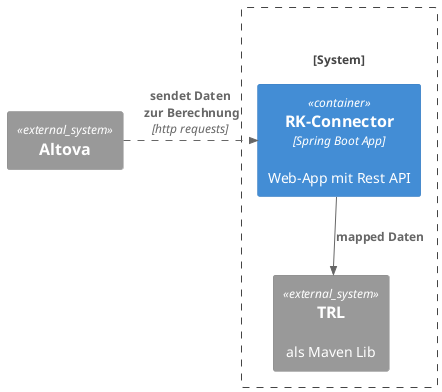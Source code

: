 'example for c4 in puml
@startuml C4_Elements
!include <C4/C4_Container>

AddRelTag("dashed", $lineStyle = DashedLine())

System_Ext(altova, "Altova", "")

System_Boundary(c1, "") {
    Container(rkConnector, "RK-Connector", "Spring Boot App", "Web-App mit Rest API")
    System_Ext(trl, "TRL", "als Maven Lib")
}

Rel_R(altova, rkConnector, "sendet Daten\n zur Berechnung", "http requests", $tags="dashed")
Rel(rkConnector, trl, "mapped Daten")

@enduml